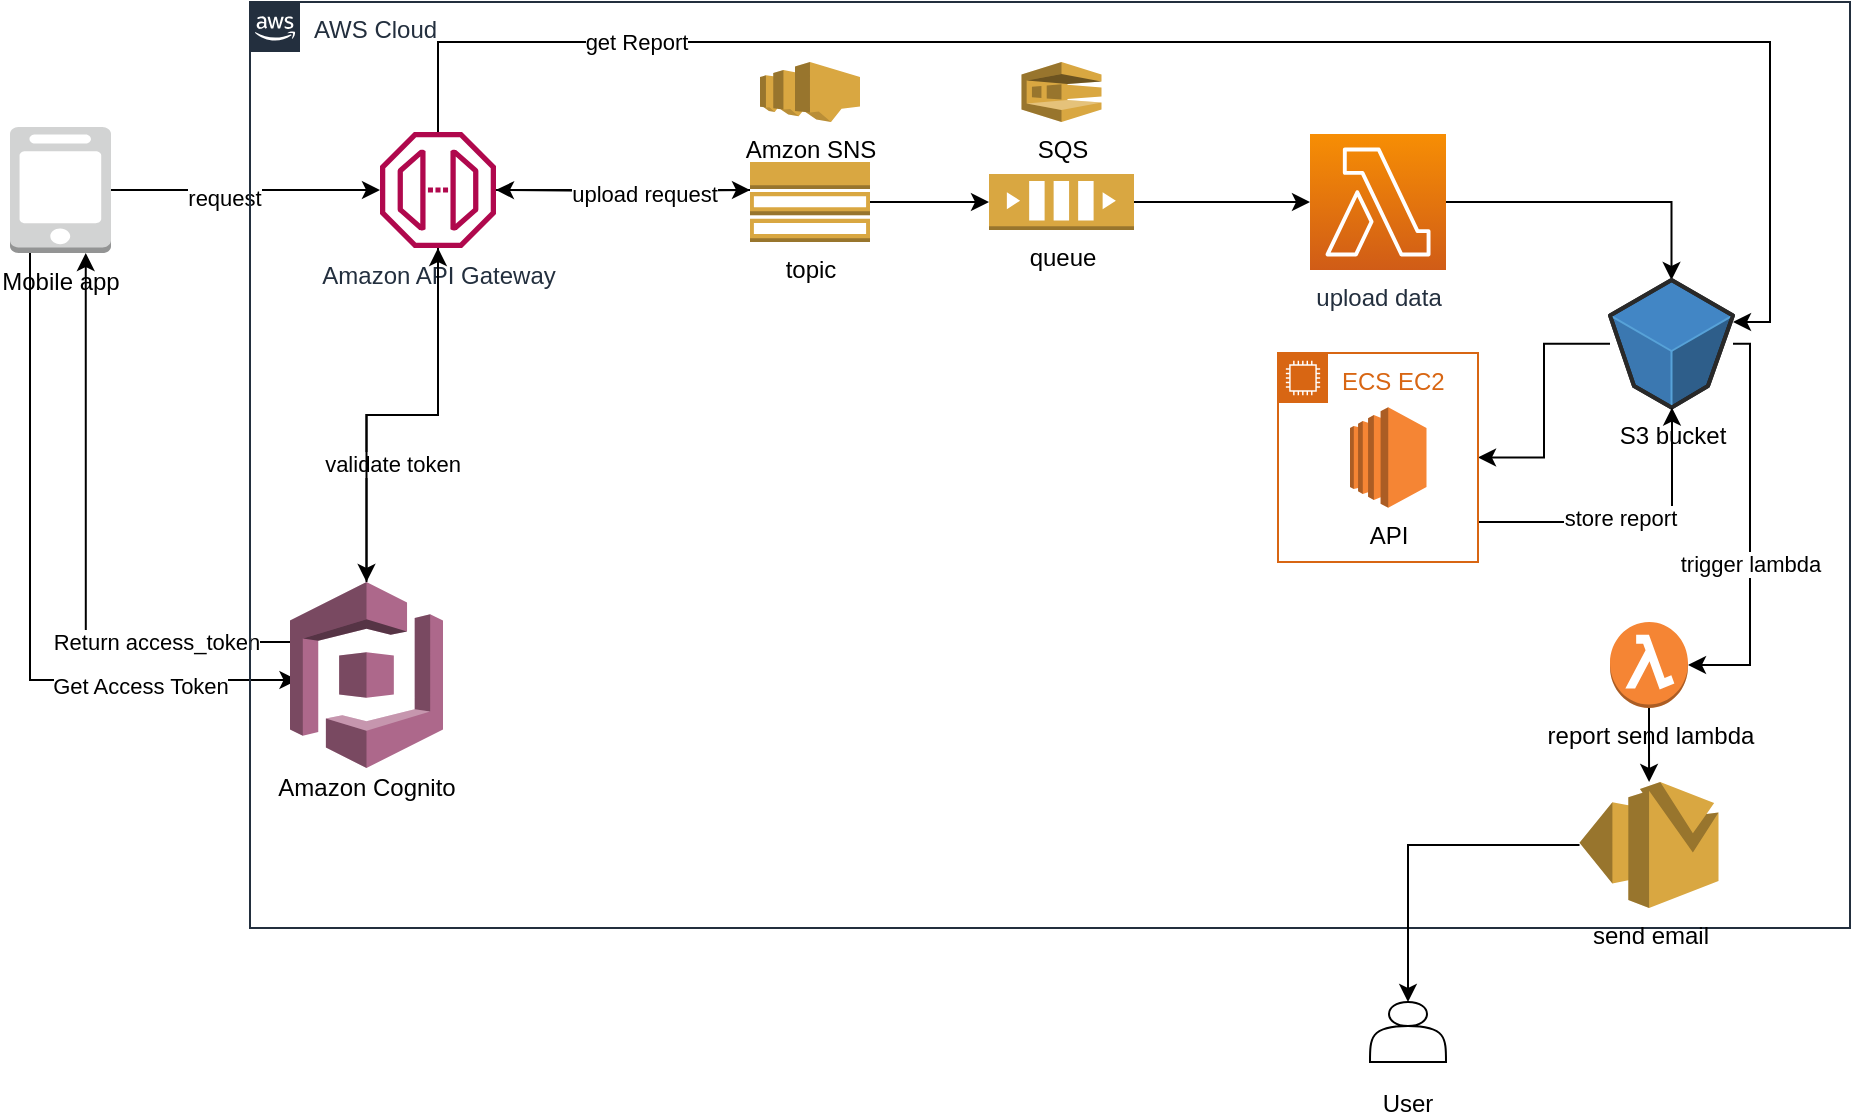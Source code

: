<mxfile version="20.3.2" type="github">
  <diagram name="Page-1" id="c9db0220-8083-56f3-ca83-edcdcd058819">
    <mxGraphModel dx="1136" dy="457" grid="1" gridSize="10" guides="1" tooltips="1" connect="1" arrows="1" fold="1" page="1" pageScale="1.5" pageWidth="826" pageHeight="1169" background="none" math="0" shadow="0">
      <root>
        <mxCell id="0" style=";html=1;" />
        <mxCell id="1" style=";html=1;" parent="0" />
        <mxCell id="qLQg2HTwGVO7K_Gb8iUZ-83" style="edgeStyle=orthogonalEdgeStyle;rounded=0;orthogonalLoop=1;jettySize=auto;html=1;" edge="1" parent="1" source="qLQg2HTwGVO7K_Gb8iUZ-7" target="qLQg2HTwGVO7K_Gb8iUZ-13">
          <mxGeometry relative="1" as="geometry">
            <Array as="points">
              <mxPoint x="244" y="480" />
              <mxPoint x="910" y="480" />
              <mxPoint x="910" y="620" />
            </Array>
          </mxGeometry>
        </mxCell>
        <mxCell id="qLQg2HTwGVO7K_Gb8iUZ-84" value="get Report" style="edgeLabel;html=1;align=center;verticalAlign=middle;resizable=0;points=[];" vertex="1" connectable="0" parent="qLQg2HTwGVO7K_Gb8iUZ-83">
          <mxGeometry x="-0.669" relative="1" as="geometry">
            <mxPoint as="offset" />
          </mxGeometry>
        </mxCell>
        <mxCell id="qLQg2HTwGVO7K_Gb8iUZ-9" style="edgeStyle=orthogonalEdgeStyle;rounded=0;orthogonalLoop=1;jettySize=auto;html=1;entryX=0;entryY=0.58;entryDx=0;entryDy=0;entryPerimeter=0;" edge="1" parent="1" source="qLQg2HTwGVO7K_Gb8iUZ-3">
          <mxGeometry relative="1" as="geometry">
            <mxPoint x="173.75" y="799" as="targetPoint" />
            <Array as="points">
              <mxPoint x="40" y="799" />
            </Array>
          </mxGeometry>
        </mxCell>
        <mxCell id="qLQg2HTwGVO7K_Gb8iUZ-25" value="Get Access Token" style="edgeLabel;html=1;align=center;verticalAlign=middle;resizable=0;points=[];" vertex="1" connectable="0" parent="qLQg2HTwGVO7K_Gb8iUZ-9">
          <mxGeometry x="0.545" y="-3" relative="1" as="geometry">
            <mxPoint as="offset" />
          </mxGeometry>
        </mxCell>
        <mxCell id="qLQg2HTwGVO7K_Gb8iUZ-28" style="edgeStyle=orthogonalEdgeStyle;rounded=0;orthogonalLoop=1;jettySize=auto;html=1;" edge="1" parent="1" source="qLQg2HTwGVO7K_Gb8iUZ-3" target="qLQg2HTwGVO7K_Gb8iUZ-7">
          <mxGeometry relative="1" as="geometry" />
        </mxCell>
        <mxCell id="qLQg2HTwGVO7K_Gb8iUZ-29" value="request" style="edgeLabel;html=1;align=center;verticalAlign=middle;resizable=0;points=[];" vertex="1" connectable="0" parent="qLQg2HTwGVO7K_Gb8iUZ-28">
          <mxGeometry x="-0.17" y="-4" relative="1" as="geometry">
            <mxPoint as="offset" />
          </mxGeometry>
        </mxCell>
        <mxCell id="qLQg2HTwGVO7K_Gb8iUZ-3" value="Mobile app" style="outlineConnect=0;dashed=0;verticalLabelPosition=bottom;verticalAlign=top;align=center;html=1;shape=mxgraph.aws3.mobile_client;fillColor=#D2D3D3;gradientColor=none;" vertex="1" parent="1">
          <mxGeometry x="30" y="522.5" width="50.5" height="63" as="geometry" />
        </mxCell>
        <mxCell id="qLQg2HTwGVO7K_Gb8iUZ-11" style="edgeStyle=orthogonalEdgeStyle;rounded=0;orthogonalLoop=1;jettySize=auto;html=1;" edge="1" parent="1" source="qLQg2HTwGVO7K_Gb8iUZ-7">
          <mxGeometry relative="1" as="geometry">
            <mxPoint x="400" y="554" as="targetPoint" />
          </mxGeometry>
        </mxCell>
        <mxCell id="qLQg2HTwGVO7K_Gb8iUZ-30" style="edgeStyle=orthogonalEdgeStyle;rounded=0;orthogonalLoop=1;jettySize=auto;html=1;" edge="1" parent="1" source="qLQg2HTwGVO7K_Gb8iUZ-7" target="qLQg2HTwGVO7K_Gb8iUZ-23">
          <mxGeometry relative="1" as="geometry" />
        </mxCell>
        <mxCell id="qLQg2HTwGVO7K_Gb8iUZ-31" value="validate token" style="edgeLabel;html=1;align=center;verticalAlign=middle;resizable=0;points=[];" vertex="1" connectable="0" parent="qLQg2HTwGVO7K_Gb8iUZ-30">
          <mxGeometry x="0.136" y="1" relative="1" as="geometry">
            <mxPoint x="8" y="23" as="offset" />
          </mxGeometry>
        </mxCell>
        <mxCell id="qLQg2HTwGVO7K_Gb8iUZ-7" value="Amazon API Gateway" style="sketch=0;outlineConnect=0;fontColor=#232F3E;gradientColor=none;fillColor=#B0084D;strokeColor=none;dashed=0;verticalLabelPosition=bottom;verticalAlign=top;align=center;html=1;fontSize=12;fontStyle=0;aspect=fixed;pointerEvents=1;shape=mxgraph.aws4.endpoint;" vertex="1" parent="1">
          <mxGeometry x="215" y="525" width="58" height="58" as="geometry" />
        </mxCell>
        <mxCell id="qLQg2HTwGVO7K_Gb8iUZ-12" style="edgeStyle=orthogonalEdgeStyle;rounded=0;orthogonalLoop=1;jettySize=auto;html=1;" edge="1" parent="1" target="qLQg2HTwGVO7K_Gb8iUZ-7">
          <mxGeometry relative="1" as="geometry">
            <mxPoint x="400" y="554" as="sourcePoint" />
          </mxGeometry>
        </mxCell>
        <mxCell id="qLQg2HTwGVO7K_Gb8iUZ-34" value="upload request" style="edgeLabel;html=1;align=center;verticalAlign=middle;resizable=0;points=[];" vertex="1" connectable="0" parent="qLQg2HTwGVO7K_Gb8iUZ-12">
          <mxGeometry x="-0.171" y="1" relative="1" as="geometry">
            <mxPoint as="offset" />
          </mxGeometry>
        </mxCell>
        <mxCell id="qLQg2HTwGVO7K_Gb8iUZ-26" style="edgeStyle=orthogonalEdgeStyle;rounded=0;orthogonalLoop=1;jettySize=auto;html=1;entryX=0.75;entryY=1;entryDx=0;entryDy=0;entryPerimeter=0;" edge="1" parent="1" source="qLQg2HTwGVO7K_Gb8iUZ-23" target="qLQg2HTwGVO7K_Gb8iUZ-3">
          <mxGeometry relative="1" as="geometry">
            <Array as="points">
              <mxPoint x="68" y="780" />
            </Array>
          </mxGeometry>
        </mxCell>
        <mxCell id="qLQg2HTwGVO7K_Gb8iUZ-27" value="Return access_token" style="edgeLabel;html=1;align=center;verticalAlign=middle;resizable=0;points=[];" vertex="1" connectable="0" parent="qLQg2HTwGVO7K_Gb8iUZ-26">
          <mxGeometry x="-0.547" relative="1" as="geometry">
            <mxPoint as="offset" />
          </mxGeometry>
        </mxCell>
        <mxCell id="qLQg2HTwGVO7K_Gb8iUZ-33" style="edgeStyle=orthogonalEdgeStyle;rounded=0;orthogonalLoop=1;jettySize=auto;html=1;" edge="1" parent="1" source="qLQg2HTwGVO7K_Gb8iUZ-23" target="qLQg2HTwGVO7K_Gb8iUZ-7">
          <mxGeometry relative="1" as="geometry" />
        </mxCell>
        <mxCell id="qLQg2HTwGVO7K_Gb8iUZ-23" value="" style="outlineConnect=0;dashed=0;verticalLabelPosition=bottom;verticalAlign=top;align=center;html=1;shape=mxgraph.aws3.cognito;fillColor=#AD688B;gradientColor=none;" vertex="1" parent="1">
          <mxGeometry x="170" y="750" width="76.5" height="93" as="geometry" />
        </mxCell>
        <mxCell id="qLQg2HTwGVO7K_Gb8iUZ-24" value="Amazon Cognito" style="text;html=1;align=center;verticalAlign=middle;resizable=0;points=[];autosize=1;strokeColor=none;fillColor=none;" vertex="1" parent="1">
          <mxGeometry x="153.25" y="838" width="110" height="30" as="geometry" />
        </mxCell>
        <mxCell id="qLQg2HTwGVO7K_Gb8iUZ-42" value="AWS Cloud" style="points=[[0,0],[0.25,0],[0.5,0],[0.75,0],[1,0],[1,0.25],[1,0.5],[1,0.75],[1,1],[0.75,1],[0.5,1],[0.25,1],[0,1],[0,0.75],[0,0.5],[0,0.25]];outlineConnect=0;gradientColor=none;html=1;whiteSpace=wrap;fontSize=12;fontStyle=0;container=1;pointerEvents=0;collapsible=0;recursiveResize=0;shape=mxgraph.aws4.group;grIcon=mxgraph.aws4.group_aws_cloud_alt;strokeColor=#232F3E;fillColor=none;verticalAlign=top;align=left;spacingLeft=30;fontColor=#232F3E;dashed=0;" vertex="1" parent="1">
          <mxGeometry x="150" y="460" width="800" height="463" as="geometry" />
        </mxCell>
        <mxCell id="qLQg2HTwGVO7K_Gb8iUZ-53" value="Amzon SNS" style="outlineConnect=0;dashed=0;verticalLabelPosition=bottom;verticalAlign=top;align=center;html=1;shape=mxgraph.aws3.sns;fillColor=#D9A741;gradientColor=none;" vertex="1" parent="qLQg2HTwGVO7K_Gb8iUZ-42">
          <mxGeometry x="255" y="30" width="50" height="30" as="geometry" />
        </mxCell>
        <mxCell id="qLQg2HTwGVO7K_Gb8iUZ-57" value="" style="edgeStyle=orthogonalEdgeStyle;rounded=0;orthogonalLoop=1;jettySize=auto;html=1;" edge="1" parent="qLQg2HTwGVO7K_Gb8iUZ-42" source="qLQg2HTwGVO7K_Gb8iUZ-54" target="qLQg2HTwGVO7K_Gb8iUZ-56">
          <mxGeometry relative="1" as="geometry" />
        </mxCell>
        <mxCell id="qLQg2HTwGVO7K_Gb8iUZ-54" value="topic" style="outlineConnect=0;dashed=0;verticalLabelPosition=bottom;verticalAlign=top;align=center;html=1;shape=mxgraph.aws3.topic_2;fillColor=#D9A741;gradientColor=none;" vertex="1" parent="qLQg2HTwGVO7K_Gb8iUZ-42">
          <mxGeometry x="250" y="80" width="60" height="40" as="geometry" />
        </mxCell>
        <mxCell id="qLQg2HTwGVO7K_Gb8iUZ-36" value="SQS" style="outlineConnect=0;dashed=0;verticalLabelPosition=bottom;verticalAlign=top;align=center;html=1;shape=mxgraph.aws3.sqs;fillColor=#D9A741;gradientColor=none;" vertex="1" parent="qLQg2HTwGVO7K_Gb8iUZ-42">
          <mxGeometry x="385.75" y="30" width="40" height="30" as="geometry" />
        </mxCell>
        <mxCell id="qLQg2HTwGVO7K_Gb8iUZ-49" style="edgeStyle=orthogonalEdgeStyle;rounded=0;orthogonalLoop=1;jettySize=auto;html=1;" edge="1" parent="qLQg2HTwGVO7K_Gb8iUZ-42" source="qLQg2HTwGVO7K_Gb8iUZ-37" target="qLQg2HTwGVO7K_Gb8iUZ-13">
          <mxGeometry relative="1" as="geometry" />
        </mxCell>
        <mxCell id="qLQg2HTwGVO7K_Gb8iUZ-37" value="upload data" style="sketch=0;points=[[0,0,0],[0.25,0,0],[0.5,0,0],[0.75,0,0],[1,0,0],[0,1,0],[0.25,1,0],[0.5,1,0],[0.75,1,0],[1,1,0],[0,0.25,0],[0,0.5,0],[0,0.75,0],[1,0.25,0],[1,0.5,0],[1,0.75,0]];outlineConnect=0;fontColor=#232F3E;gradientColor=#F78E04;gradientDirection=north;fillColor=#D05C17;strokeColor=#ffffff;dashed=0;verticalLabelPosition=bottom;verticalAlign=top;align=center;html=1;fontSize=12;fontStyle=0;aspect=fixed;shape=mxgraph.aws4.resourceIcon;resIcon=mxgraph.aws4.lambda;" vertex="1" parent="qLQg2HTwGVO7K_Gb8iUZ-42">
          <mxGeometry x="530" y="66" width="68" height="68" as="geometry" />
        </mxCell>
        <mxCell id="qLQg2HTwGVO7K_Gb8iUZ-52" style="edgeStyle=orthogonalEdgeStyle;rounded=0;orthogonalLoop=1;jettySize=auto;html=1;" edge="1" parent="qLQg2HTwGVO7K_Gb8iUZ-42" source="qLQg2HTwGVO7K_Gb8iUZ-13" target="qLQg2HTwGVO7K_Gb8iUZ-50">
          <mxGeometry relative="1" as="geometry" />
        </mxCell>
        <mxCell id="qLQg2HTwGVO7K_Gb8iUZ-73" style="edgeStyle=orthogonalEdgeStyle;rounded=0;orthogonalLoop=1;jettySize=auto;html=1;entryX=1;entryY=0.5;entryDx=0;entryDy=0;entryPerimeter=0;" edge="1" parent="qLQg2HTwGVO7K_Gb8iUZ-42" source="qLQg2HTwGVO7K_Gb8iUZ-13" target="qLQg2HTwGVO7K_Gb8iUZ-71">
          <mxGeometry relative="1" as="geometry">
            <Array as="points">
              <mxPoint x="750" y="171" />
              <mxPoint x="750" y="332" />
            </Array>
          </mxGeometry>
        </mxCell>
        <mxCell id="qLQg2HTwGVO7K_Gb8iUZ-74" value="trigger lambda" style="edgeLabel;html=1;align=center;verticalAlign=middle;resizable=0;points=[];" vertex="1" connectable="0" parent="qLQg2HTwGVO7K_Gb8iUZ-73">
          <mxGeometry x="-0.321" relative="1" as="geometry">
            <mxPoint y="50" as="offset" />
          </mxGeometry>
        </mxCell>
        <mxCell id="qLQg2HTwGVO7K_Gb8iUZ-13" value="S3 bucket" style="verticalLabelPosition=bottom;html=1;verticalAlign=top;strokeWidth=1;align=center;outlineConnect=0;dashed=0;outlineConnect=0;shape=mxgraph.aws3d.s3Bucket;fillColor=#4286c5;strokeColor=#57A2D8;aspect=fixed;" vertex="1" parent="qLQg2HTwGVO7K_Gb8iUZ-42">
          <mxGeometry x="680" y="139" width="61.5" height="63.8" as="geometry" />
        </mxCell>
        <mxCell id="qLQg2HTwGVO7K_Gb8iUZ-65" style="edgeStyle=orthogonalEdgeStyle;rounded=0;orthogonalLoop=1;jettySize=auto;html=1;" edge="1" parent="qLQg2HTwGVO7K_Gb8iUZ-42" source="qLQg2HTwGVO7K_Gb8iUZ-50" target="qLQg2HTwGVO7K_Gb8iUZ-13">
          <mxGeometry relative="1" as="geometry">
            <Array as="points">
              <mxPoint x="711" y="260" />
            </Array>
          </mxGeometry>
        </mxCell>
        <mxCell id="qLQg2HTwGVO7K_Gb8iUZ-66" value="store report" style="edgeLabel;html=1;align=center;verticalAlign=middle;resizable=0;points=[];" vertex="1" connectable="0" parent="qLQg2HTwGVO7K_Gb8iUZ-65">
          <mxGeometry x="-0.088" y="2" relative="1" as="geometry">
            <mxPoint as="offset" />
          </mxGeometry>
        </mxCell>
        <mxCell id="qLQg2HTwGVO7K_Gb8iUZ-50" value="ECS EC2" style="points=[[0,0],[0.25,0],[0.5,0],[0.75,0],[1,0],[1,0.25],[1,0.5],[1,0.75],[1,1],[0.75,1],[0.5,1],[0.25,1],[0,1],[0,0.75],[0,0.5],[0,0.25]];outlineConnect=0;gradientColor=none;html=1;whiteSpace=wrap;fontSize=12;fontStyle=0;container=1;pointerEvents=0;collapsible=0;recursiveResize=0;shape=mxgraph.aws4.group;grIcon=mxgraph.aws4.group_ec2_instance_contents;strokeColor=#D86613;fillColor=none;verticalAlign=top;align=left;spacingLeft=30;fontColor=#D86613;dashed=0;" vertex="1" parent="qLQg2HTwGVO7K_Gb8iUZ-42">
          <mxGeometry x="514" y="175.5" width="100" height="104.5" as="geometry" />
        </mxCell>
        <mxCell id="qLQg2HTwGVO7K_Gb8iUZ-51" value="API" style="outlineConnect=0;dashed=0;verticalLabelPosition=bottom;verticalAlign=top;align=center;html=1;shape=mxgraph.aws3.ec2;fillColor=#F58534;gradientColor=none;" vertex="1" parent="qLQg2HTwGVO7K_Gb8iUZ-50">
          <mxGeometry x="36" y="27.1" width="38.25" height="50.3" as="geometry" />
        </mxCell>
        <mxCell id="qLQg2HTwGVO7K_Gb8iUZ-58" value="" style="edgeStyle=orthogonalEdgeStyle;rounded=0;orthogonalLoop=1;jettySize=auto;html=1;" edge="1" parent="qLQg2HTwGVO7K_Gb8iUZ-42" source="qLQg2HTwGVO7K_Gb8iUZ-56" target="qLQg2HTwGVO7K_Gb8iUZ-37">
          <mxGeometry relative="1" as="geometry" />
        </mxCell>
        <mxCell id="qLQg2HTwGVO7K_Gb8iUZ-56" value="queue" style="outlineConnect=0;dashed=0;verticalLabelPosition=bottom;verticalAlign=top;align=center;html=1;shape=mxgraph.aws3.queue;fillColor=#D9A741;gradientColor=none;" vertex="1" parent="qLQg2HTwGVO7K_Gb8iUZ-42">
          <mxGeometry x="369.5" y="86" width="72.5" height="28" as="geometry" />
        </mxCell>
        <mxCell id="qLQg2HTwGVO7K_Gb8iUZ-78" value="" style="edgeStyle=orthogonalEdgeStyle;rounded=0;orthogonalLoop=1;jettySize=auto;html=1;" edge="1" parent="qLQg2HTwGVO7K_Gb8iUZ-42" source="qLQg2HTwGVO7K_Gb8iUZ-71" target="qLQg2HTwGVO7K_Gb8iUZ-75">
          <mxGeometry relative="1" as="geometry" />
        </mxCell>
        <mxCell id="qLQg2HTwGVO7K_Gb8iUZ-71" value="report send lambda" style="outlineConnect=0;dashed=0;verticalLabelPosition=bottom;verticalAlign=top;align=center;html=1;shape=mxgraph.aws3.lambda_function;fillColor=#F58534;gradientColor=none;" vertex="1" parent="qLQg2HTwGVO7K_Gb8iUZ-42">
          <mxGeometry x="680" y="310" width="39" height="43" as="geometry" />
        </mxCell>
        <mxCell id="qLQg2HTwGVO7K_Gb8iUZ-75" value="send email" style="outlineConnect=0;dashed=0;verticalLabelPosition=bottom;verticalAlign=top;align=center;html=1;shape=mxgraph.aws3.ses;fillColor=#D9A741;gradientColor=none;" vertex="1" parent="qLQg2HTwGVO7K_Gb8iUZ-42">
          <mxGeometry x="664.75" y="390" width="69.5" height="63" as="geometry" />
        </mxCell>
        <mxCell id="qLQg2HTwGVO7K_Gb8iUZ-79" value="&lt;br&gt;&lt;br&gt;&lt;br&gt;&lt;br&gt;&lt;br&gt;User&lt;br&gt;" style="shape=actor;whiteSpace=wrap;html=1;" vertex="1" parent="1">
          <mxGeometry x="710" y="960" width="38" height="30" as="geometry" />
        </mxCell>
        <mxCell id="qLQg2HTwGVO7K_Gb8iUZ-81" style="edgeStyle=orthogonalEdgeStyle;rounded=0;orthogonalLoop=1;jettySize=auto;html=1;entryX=0.5;entryY=0;entryDx=0;entryDy=0;" edge="1" parent="1" source="qLQg2HTwGVO7K_Gb8iUZ-75" target="qLQg2HTwGVO7K_Gb8iUZ-79">
          <mxGeometry relative="1" as="geometry" />
        </mxCell>
      </root>
    </mxGraphModel>
  </diagram>
</mxfile>
